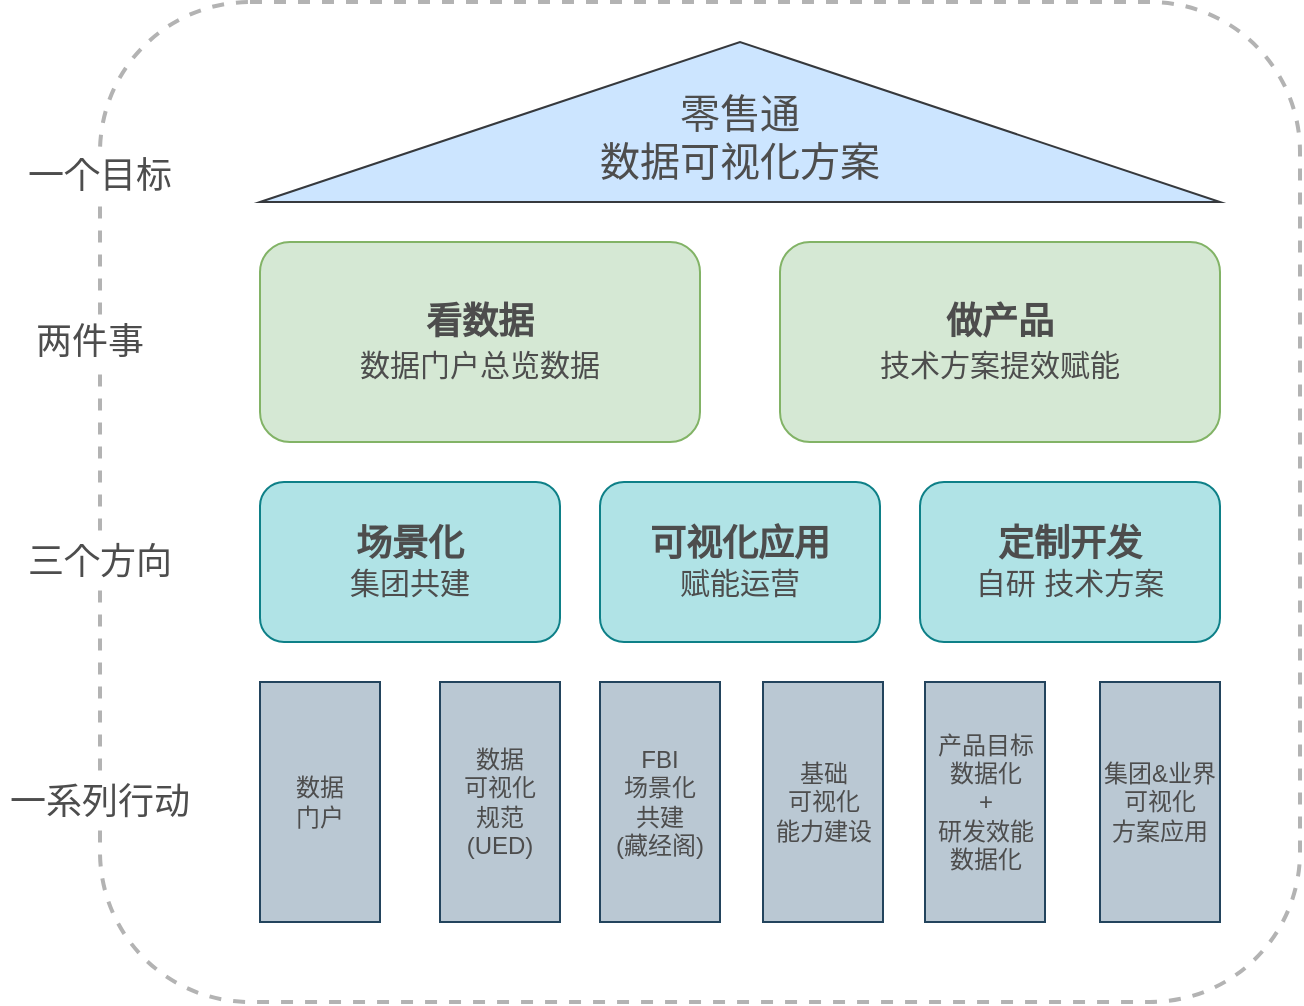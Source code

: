 <mxfile version="10.6.6" type="github"><diagram id="jgYYG6O_ply5wtJO02Bk" name="Page-1"><mxGraphModel dx="1398" dy="827" grid="1" gridSize="10" guides="1" tooltips="1" connect="1" arrows="1" fold="1" page="1" pageScale="1" pageWidth="850" pageHeight="1100" math="0" shadow="0"><root><mxCell id="0"/><mxCell id="1" parent="0"/><mxCell id="0aEvi0p9Mgkxcj6Jxo5h-18" value="" style="rounded=1;whiteSpace=wrap;html=1;fillColor=none;strokeWidth=2;strokeColor=#B3B3B3;dashed=1;fontColor=#4D4D4D;" vertex="1" parent="1"><mxGeometry x="80" y="60" width="600" height="500" as="geometry"/></mxCell><mxCell id="0aEvi0p9Mgkxcj6Jxo5h-1" value="" style="triangle;whiteSpace=wrap;html=1;rotation=-90;fillColor=#cce5ff;strokeColor=#36393d;fontColor=#4D4D4D;" vertex="1" parent="1"><mxGeometry x="360" y="-120" width="80" height="480" as="geometry"/></mxCell><mxCell id="0aEvi0p9Mgkxcj6Jxo5h-2" value="&lt;font style=&quot;font-size: 18px&quot;&gt;&lt;b&gt;看数据&lt;/b&gt;&lt;/font&gt;&lt;br style=&quot;font-size: 16px&quot;&gt;&lt;font style=&quot;font-size: 15px&quot;&gt;数据门户总览数据&lt;/font&gt;&lt;br style=&quot;font-size: 16px&quot;&gt;" style="rounded=1;whiteSpace=wrap;html=1;fillColor=#d5e8d4;strokeColor=#82b366;fontSize=16;fontColor=#4D4D4D;" vertex="1" parent="1"><mxGeometry x="160" y="180" width="220" height="100" as="geometry"/></mxCell><mxCell id="0aEvi0p9Mgkxcj6Jxo5h-3" value="&lt;font style=&quot;font-size: 18px&quot;&gt;&lt;b&gt;做产品&lt;/b&gt;&lt;/font&gt;&lt;br style=&quot;font-size: 16px&quot;&gt;&lt;font style=&quot;font-size: 15px&quot;&gt;技术方案提效赋能&lt;/font&gt;&lt;br style=&quot;font-size: 16px&quot;&gt;" style="rounded=1;whiteSpace=wrap;html=1;fillColor=#d5e8d4;strokeColor=#82b366;fontSize=16;fontColor=#4D4D4D;" vertex="1" parent="1"><mxGeometry x="420" y="180" width="220" height="100" as="geometry"/></mxCell><mxCell id="0aEvi0p9Mgkxcj6Jxo5h-5" value="&lt;b&gt;&lt;font style=&quot;font-size: 18px&quot;&gt;场景化&lt;/font&gt;&lt;/b&gt;&lt;br style=&quot;font-size: 15px&quot;&gt;集团共建&lt;br style=&quot;font-size: 15px&quot;&gt;" style="rounded=1;whiteSpace=wrap;html=1;fillColor=#b0e3e6;strokeColor=#0e8088;fontColor=#4D4D4D;fontSize=15;" vertex="1" parent="1"><mxGeometry x="160" y="300" width="150" height="80" as="geometry"/></mxCell><mxCell id="0aEvi0p9Mgkxcj6Jxo5h-6" value="&lt;font style=&quot;font-size: 18px&quot;&gt;&lt;b&gt;可视化应用&lt;/b&gt;&lt;/font&gt;&lt;br style=&quot;font-size: 15px&quot;&gt;赋能运营" style="rounded=1;whiteSpace=wrap;html=1;fillColor=#b0e3e6;strokeColor=#0e8088;fontColor=#4D4D4D;fontSize=15;" vertex="1" parent="1"><mxGeometry x="330" y="300" width="140" height="80" as="geometry"/></mxCell><mxCell id="0aEvi0p9Mgkxcj6Jxo5h-8" value="&lt;font style=&quot;font-size: 18px&quot;&gt;&lt;b&gt;定制开发&lt;/b&gt;&lt;/font&gt;&lt;br style=&quot;font-size: 15px&quot;&gt;自研 技术方案&lt;br style=&quot;font-size: 15px&quot;&gt;" style="rounded=1;whiteSpace=wrap;html=1;fillColor=#b0e3e6;strokeColor=#0e8088;fontColor=#4D4D4D;fontSize=15;" vertex="1" parent="1"><mxGeometry x="490" y="300" width="150" height="80" as="geometry"/></mxCell><mxCell id="0aEvi0p9Mgkxcj6Jxo5h-10" value="数据&lt;br&gt;门户" style="rounded=0;whiteSpace=wrap;html=1;flipH=1;flipV=1;fillColor=#bac8d3;strokeColor=#23445d;fontColor=#4D4D4D;" vertex="1" parent="1"><mxGeometry x="160" y="400" width="60" height="120" as="geometry"/></mxCell><mxCell id="0aEvi0p9Mgkxcj6Jxo5h-11" value="数据&lt;br&gt;可视化&lt;br&gt;规范&lt;br&gt;(UED)&lt;br&gt;" style="rounded=0;whiteSpace=wrap;html=1;flipH=1;flipV=1;fillColor=#bac8d3;strokeColor=#23445d;fontColor=#4D4D4D;" vertex="1" parent="1"><mxGeometry x="250" y="400" width="60" height="120" as="geometry"/></mxCell><mxCell id="0aEvi0p9Mgkxcj6Jxo5h-13" value="FBI&lt;br&gt;场景化&lt;br&gt;共建&lt;br&gt;(藏经阁)&lt;br&gt;" style="rounded=0;whiteSpace=wrap;html=1;flipH=1;flipV=1;fillColor=#bac8d3;strokeColor=#23445d;fontColor=#4D4D4D;" vertex="1" parent="1"><mxGeometry x="330" y="400" width="60" height="120" as="geometry"/></mxCell><mxCell id="0aEvi0p9Mgkxcj6Jxo5h-15" value="基础&lt;br&gt;可视化&lt;br&gt;能力建设" style="rounded=0;whiteSpace=wrap;html=1;flipH=1;flipV=1;fillColor=#bac8d3;strokeColor=#23445d;fontColor=#4D4D4D;" vertex="1" parent="1"><mxGeometry x="411.5" y="400" width="60" height="120" as="geometry"/></mxCell><mxCell id="0aEvi0p9Mgkxcj6Jxo5h-16" value="产品目标&lt;br&gt;数据化&lt;br&gt;+&lt;br&gt;研发效能&lt;br&gt;数据化&lt;br&gt;" style="rounded=0;whiteSpace=wrap;html=1;flipH=1;flipV=1;fillColor=#bac8d3;strokeColor=#23445d;fontColor=#4D4D4D;" vertex="1" parent="1"><mxGeometry x="492.5" y="400" width="60" height="120" as="geometry"/></mxCell><mxCell id="0aEvi0p9Mgkxcj6Jxo5h-17" value="集团&amp;amp;业界&lt;br&gt;可视化&lt;br&gt;方案应用&lt;br&gt;" style="rounded=0;whiteSpace=wrap;html=1;flipH=1;flipV=1;fillColor=#bac8d3;strokeColor=#23445d;fontColor=#4D4D4D;" vertex="1" parent="1"><mxGeometry x="580" y="400" width="60" height="120" as="geometry"/></mxCell><mxCell id="0aEvi0p9Mgkxcj6Jxo5h-19" value="零售通&lt;br style=&quot;font-size: 20px;&quot;&gt;数据可视化方案" style="text;html=1;strokeColor=none;fillColor=none;align=center;verticalAlign=middle;whiteSpace=wrap;rounded=0;dashed=1;fontSize=20;fontColor=#4D4D4D;" vertex="1" parent="1"><mxGeometry x="325" y="117" width="150" height="20" as="geometry"/></mxCell><mxCell id="0aEvi0p9Mgkxcj6Jxo5h-21" value="一个目标" style="text;html=1;strokeColor=none;fillColor=none;align=center;verticalAlign=middle;whiteSpace=wrap;rounded=0;dashed=1;fontSize=18;fontColor=#4D4D4D;labelBackgroundColor=#ffffff;spacing=2;spacingBottom=0;labelBorderColor=none;" vertex="1" parent="1"><mxGeometry x="35" y="137" width="90" height="20" as="geometry"/></mxCell><mxCell id="0aEvi0p9Mgkxcj6Jxo5h-22" value="两件事" style="text;html=1;strokeColor=none;fillColor=none;align=center;verticalAlign=middle;whiteSpace=wrap;rounded=0;dashed=1;fontSize=18;fontColor=#4D4D4D;labelBackgroundColor=#ffffff;" vertex="1" parent="1"><mxGeometry x="30" y="220" width="90" height="20" as="geometry"/></mxCell><mxCell id="0aEvi0p9Mgkxcj6Jxo5h-24" value="三个方向" style="text;html=1;strokeColor=none;fillColor=none;align=center;verticalAlign=middle;whiteSpace=wrap;rounded=0;dashed=1;fontSize=18;fontColor=#4D4D4D;labelBackgroundColor=#ffffff;" vertex="1" parent="1"><mxGeometry x="35" y="330" width="90" height="20" as="geometry"/></mxCell><mxCell id="0aEvi0p9Mgkxcj6Jxo5h-25" value="一系列行动" style="text;html=1;strokeColor=none;fillColor=none;align=center;verticalAlign=middle;whiteSpace=wrap;rounded=0;dashed=1;fontSize=18;fontColor=#4D4D4D;labelBackgroundColor=#ffffff;" vertex="1" parent="1"><mxGeometry x="30" y="450" width="100" height="20" as="geometry"/></mxCell></root></mxGraphModel></diagram></mxfile>
